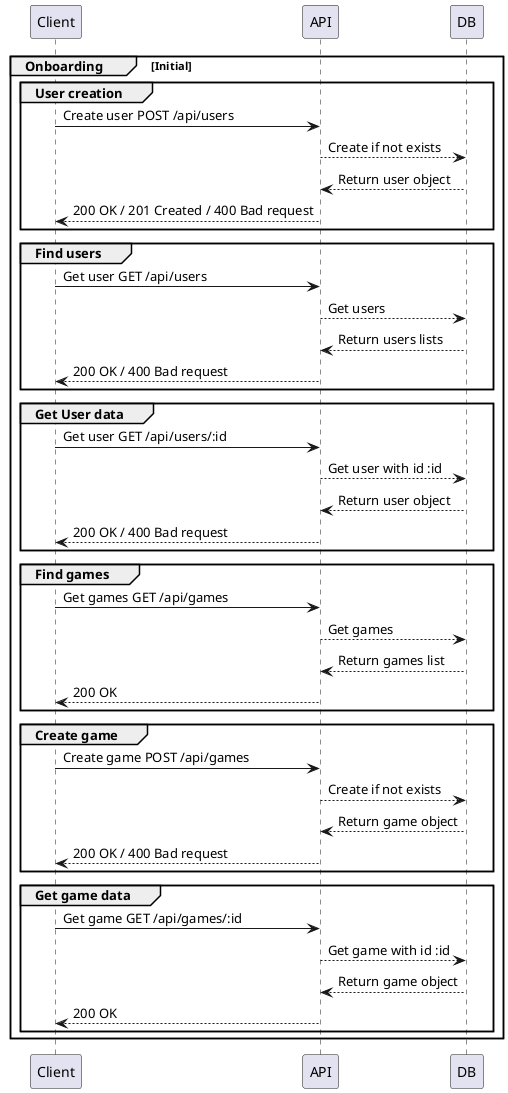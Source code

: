 @startuml

group Onboarding [Initial]
    group User creation
        Client -> API: Create user POST /api/users
        API --> DB: Create if not exists
        API <-- DB: Return user object
        Client <-- API: 200 OK / 201 Created / 400 Bad request
    end
    group Find users
        Client -> API: Get user GET /api/users
        API --> DB: Get users
        API <-- DB: Return users lists
        Client <-- API: 200 OK / 400 Bad request
    end
    group Get User data
        Client -> API: Get user GET /api/users/:id
        API --> DB: Get user with id :id
        API <-- DB: Return user object
        Client <-- API: 200 OK / 400 Bad request
    end
    group Find games
        Client -> API: Get games GET /api/games
        API --> DB: Get games
        API <-- DB: Return games list
        Client <-- API: 200 OK
    end
    group Create game
        Client -> API: Create game POST /api/games
        API --> DB: Create if not exists
        API <-- DB: Return game object
        Client <-- API: 200 OK / 400 Bad request
    end
    group Get game data
        Client -> API: Get game GET /api/games/:id
        API --> DB: Get game with id :id
        API <-- DB: Return game object
        Client <-- API: 200 OK
    end
end

@enduml
